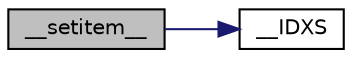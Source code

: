 digraph "__setitem__"
{
 // LATEX_PDF_SIZE
  edge [fontname="Helvetica",fontsize="10",labelfontname="Helvetica",labelfontsize="10"];
  node [fontname="Helvetica",fontsize="10",shape=record];
  rankdir="LR";
  Node1 [label="__setitem__",height=0.2,width=0.4,color="black", fillcolor="grey75", style="filled", fontcolor="black",tooltip=" "];
  Node1 -> Node2 [color="midnightblue",fontsize="10",style="solid",fontname="Helvetica"];
  Node2 [label="__IDXS",height=0.2,width=0.4,color="black", fillcolor="white", style="filled",URL="$classwp__mover_1_1_point.html#aff600e1c89eace750211f2d5c4c67e1f",tooltip=" "];
}
